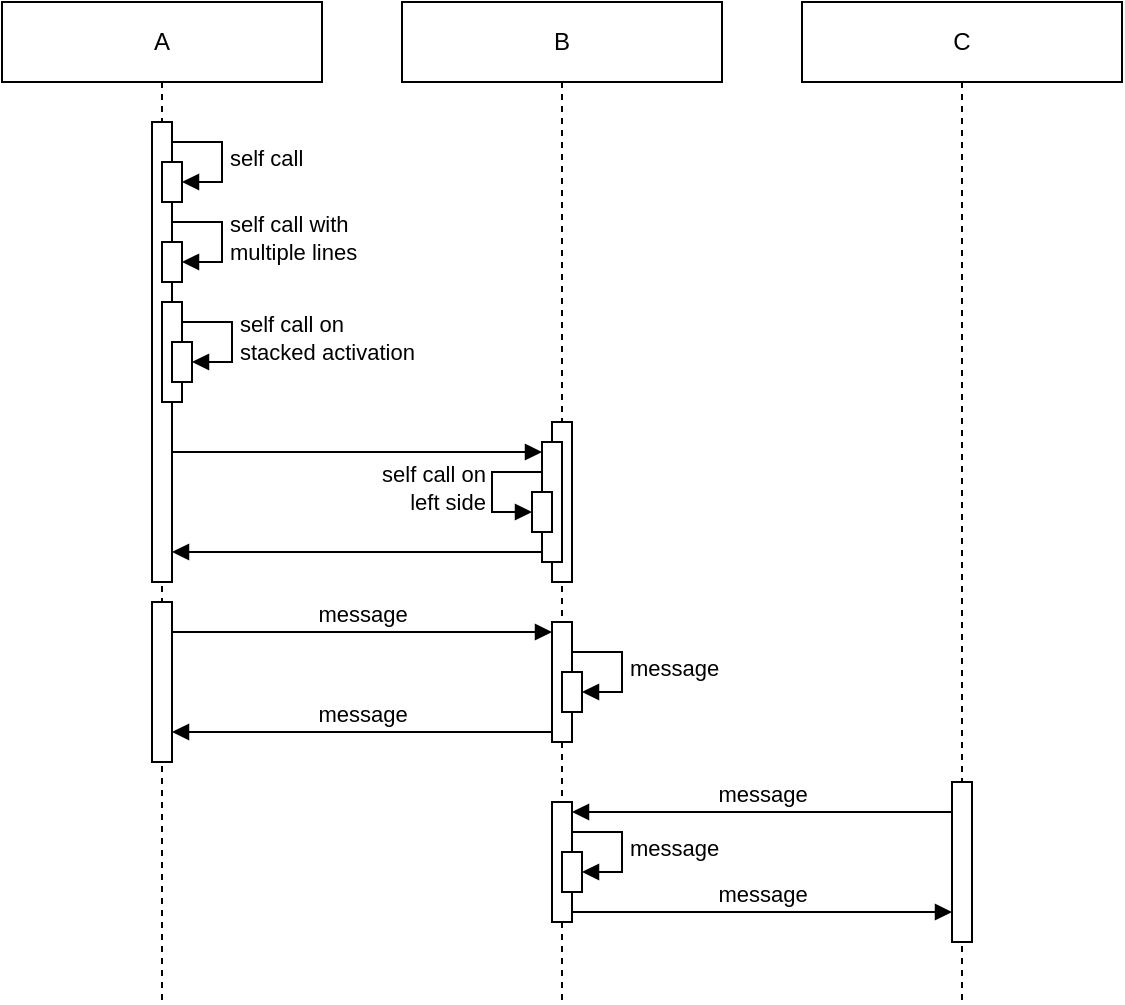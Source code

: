 <mxfile version="26.2.2">
  <diagram name="Diagram" id="test-1">
    <mxGraphModel dx="0" dy="0" grid="1" gridSize="10" guides="1" tooltips="1" connect="1" arrows="1" fold="1" page="0" pageScale="1" pageWidth="851" pageHeight="1100" background="#ffffff" math="0" shadow="0">
      <root>
        <mxCell id="0" />
        <mxCell id="1" parent="0" />
        <mxCell id="test-2" value="A" parent="1" style="shape=umlLifeline;perimeter=lifelinePerimeter;whiteSpace=wrap;html=1;container=1;dropTarget=0;collapsible=0;recursiveResize=0;outlineConnect=0;portConstraint=eastwest;newEdgeStyle={&quot;curved&quot;:0,&quot;rounded&quot;:0};size=40;" vertex="1">
          <mxGeometry x="0" y="0" width="160" height="500" as="geometry" />
        </mxCell>
        <mxCell id="test-3" value="B" parent="1" style="shape=umlLifeline;perimeter=lifelinePerimeter;whiteSpace=wrap;html=1;container=1;dropTarget=0;collapsible=0;recursiveResize=0;outlineConnect=0;portConstraint=eastwest;newEdgeStyle={&quot;curved&quot;:0,&quot;rounded&quot;:0};size=40;" vertex="1">
          <mxGeometry x="200" y="0" width="160" height="500" as="geometry" />
        </mxCell>
        <mxCell id="test-4" value="C" parent="1" style="shape=umlLifeline;perimeter=lifelinePerimeter;whiteSpace=wrap;html=1;container=1;dropTarget=0;collapsible=0;recursiveResize=0;outlineConnect=0;portConstraint=eastwest;newEdgeStyle={&quot;curved&quot;:0,&quot;rounded&quot;:0};size=40;" vertex="1">
          <mxGeometry x="400" y="0" width="160" height="500" as="geometry" />
        </mxCell>
        <mxCell id="test-5" value="" parent="test-2" style="html=1;points=[[0,0,0,0,5],[0,1,0,0,-5],[1,0,0,0,5],[1,1,0,0,-5]];perimeter=orthogonalPerimeter;outlineConnect=0;targetShapes=umlLifeline;portConstraint=eastwest;newEdgeStyle={&quot;curved&quot;:0,&quot;rounded&quot;:0};" vertex="1">
          <mxGeometry x="75.0" y="60" width="10" height="230" as="geometry" />
        </mxCell>
        <mxCell id="test-6" value="" parent="test-2" style="html=1;points=[[0,0,0,0,5],[0,1,0,0,-5],[1,0,0,0,5],[1,1,0,0,-5]];perimeter=orthogonalPerimeter;outlineConnect=0;targetShapes=umlLifeline;portConstraint=eastwest;newEdgeStyle={&quot;curved&quot;:0,&quot;rounded&quot;:0};" vertex="1">
          <mxGeometry x="80.0" y="80" width="10" height="20" as="geometry" />
        </mxCell>
        <mxCell id="test-7" value="self call" parent="1" style="html=1;curved=0;rounded=0;spacingLeft=2;align=left;verticalAlign=middle;endArrow=block;dashed=0;" edge="1" source="test-5" target="test-6">
          <mxGeometry relative="1" as="geometry">
            <mxPoint as="targetPoint" />
            <mxPoint as="sourcePoint" />
            <Array as="points">
              <mxPoint x="110.0" y="70" />
              <mxPoint x="110.0" y="90.0" />
            </Array>
          </mxGeometry>
        </mxCell>
        <mxCell id="test-8" value="" parent="test-2" style="html=1;points=[[0,0,0,0,5],[0,1,0,0,-5],[1,0,0,0,5],[1,1,0,0,-5]];perimeter=orthogonalPerimeter;outlineConnect=0;targetShapes=umlLifeline;portConstraint=eastwest;newEdgeStyle={&quot;curved&quot;:0,&quot;rounded&quot;:0};" vertex="1">
          <mxGeometry x="80.0" y="120" width="10" height="20" as="geometry" />
        </mxCell>
        <mxCell id="test-9" value="self call with&lt;br/&gt;multiple lines" parent="1" style="html=1;curved=0;rounded=0;spacingLeft=2;align=left;verticalAlign=middle;endArrow=block;dashed=0;" edge="1" source="test-5" target="test-8">
          <mxGeometry relative="1" as="geometry">
            <mxPoint as="targetPoint" />
            <mxPoint as="sourcePoint" />
            <Array as="points">
              <mxPoint x="110.0" y="110" />
              <mxPoint x="110.0" y="130.0" />
            </Array>
          </mxGeometry>
        </mxCell>
        <mxCell id="test-10" value="" parent="test-2" style="html=1;points=[[0,0,0,0,5],[0,1,0,0,-5],[1,0,0,0,5],[1,1,0,0,-5]];perimeter=orthogonalPerimeter;outlineConnect=0;targetShapes=umlLifeline;portConstraint=eastwest;newEdgeStyle={&quot;curved&quot;:0,&quot;rounded&quot;:0};" vertex="1">
          <mxGeometry x="80.0" y="150" width="10" height="50" as="geometry" />
        </mxCell>
        <mxCell id="test-11" value="" parent="test-2" style="html=1;points=[[0,0,0,0,5],[0,1,0,0,-5],[1,0,0,0,5],[1,1,0,0,-5]];perimeter=orthogonalPerimeter;outlineConnect=0;targetShapes=umlLifeline;portConstraint=eastwest;newEdgeStyle={&quot;curved&quot;:0,&quot;rounded&quot;:0};" vertex="1">
          <mxGeometry x="85.0" y="170" width="10" height="20" as="geometry" />
        </mxCell>
        <mxCell id="test-12" value="self call on&lt;br/&gt;stacked activation" parent="1" style="html=1;curved=0;rounded=0;spacingLeft=2;align=left;verticalAlign=middle;endArrow=block;dashed=0;" edge="1" source="test-10" target="test-11">
          <mxGeometry relative="1" as="geometry">
            <mxPoint as="targetPoint" />
            <mxPoint as="sourcePoint" />
            <Array as="points">
              <mxPoint x="115.0" y="160" />
              <mxPoint x="115.0" y="180.0" />
            </Array>
          </mxGeometry>
        </mxCell>
        <mxCell id="test-13" value="" parent="test-3" style="html=1;points=[[0,0,0,0,5],[0,1,0,0,-5],[1,0,0,0,5],[1,1,0,0,-5]];perimeter=orthogonalPerimeter;outlineConnect=0;targetShapes=umlLifeline;portConstraint=eastwest;newEdgeStyle={&quot;curved&quot;:0,&quot;rounded&quot;:0};" vertex="1">
          <mxGeometry x="75.0" y="210" width="10" height="80" as="geometry" />
        </mxCell>
        <mxCell id="test-14" value="" parent="test-3" style="html=1;points=[[0,0,0,0,5],[0,1,0,0,-5],[1,0,0,0,5],[1,1,0,0,-5]];perimeter=orthogonalPerimeter;outlineConnect=0;targetShapes=umlLifeline;portConstraint=eastwest;newEdgeStyle={&quot;curved&quot;:0,&quot;rounded&quot;:0};" vertex="1">
          <mxGeometry x="70.0" y="220" width="10" height="60" as="geometry" />
        </mxCell>
        <mxCell id="test-15" value="" parent="1" style="html=1;curved=0;rounded=0;align=center;verticalAlign=bottom;endArrow=block;dashed=0;entryX=0;entryY=0;entryDx=0;entryDy=5;" edge="1" source="test-5" target="test-14">
          <mxGeometry relative="1" as="geometry">
            <mxPoint as="sourcePoint" />
          </mxGeometry>
        </mxCell>
        <mxCell id="test-16" value="" parent="test-3" style="html=1;points=[[0,0,0,0,5],[0,1,0,0,-5],[1,0,0,0,5],[1,1,0,0,-5]];perimeter=orthogonalPerimeter;outlineConnect=0;targetShapes=umlLifeline;portConstraint=eastwest;newEdgeStyle={&quot;curved&quot;:0,&quot;rounded&quot;:0};" vertex="1">
          <mxGeometry x="65.0" y="245" width="10" height="20" as="geometry" />
        </mxCell>
        <mxCell id="test-17" value="self call on&lt;br/&gt;left side" parent="1" style="html=1;curved=0;rounded=0;spacingRight=2;align=right;verticalAlign=middle;endArrow=block;dashed=0;" edge="1" source="test-14" target="test-16">
          <mxGeometry relative="1" as="geometry">
            <mxPoint as="targetPoint" />
            <mxPoint as="sourcePoint" />
            <Array as="points">
              <mxPoint x="245.0" y="235" />
              <mxPoint x="245.0" y="255.0" />
            </Array>
          </mxGeometry>
        </mxCell>
        <mxCell id="test-18" value="" parent="1" style="html=1;curved=0;rounded=0;align=center;verticalAlign=bottom;endArrow=block;dashed=0;exitX=0;exitY=1;exitDx=0;exitDy=-5;" edge="1" source="test-14" target="test-5">
          <mxGeometry relative="1" as="geometry">
            <mxPoint as="targetPoint" />
          </mxGeometry>
        </mxCell>
        <mxCell id="test-19" value="" parent="test-2" style="html=1;points=[[0,0,0,0,5],[0,1,0,0,-5],[1,0,0,0,5],[1,1,0,0,-5]];perimeter=orthogonalPerimeter;outlineConnect=0;targetShapes=umlLifeline;portConstraint=eastwest;newEdgeStyle={&quot;curved&quot;:0,&quot;rounded&quot;:0};" vertex="1">
          <mxGeometry x="75.0" y="300" width="10" height="80" as="geometry" />
        </mxCell>
        <mxCell id="test-20" value="" parent="test-3" style="html=1;points=[[0,0,0,0,5],[0,1,0,0,-5],[1,0,0,0,5],[1,1,0,0,-5]];perimeter=orthogonalPerimeter;outlineConnect=0;targetShapes=umlLifeline;portConstraint=eastwest;newEdgeStyle={&quot;curved&quot;:0,&quot;rounded&quot;:0};" vertex="1">
          <mxGeometry x="75.0" y="310" width="10" height="60" as="geometry" />
        </mxCell>
        <mxCell id="test-21" value="message" parent="1" style="html=1;curved=0;rounded=0;align=center;verticalAlign=bottom;endArrow=block;dashed=0;entryX=0;entryY=0;entryDx=0;entryDy=5;" edge="1" source="test-19" target="test-20">
          <mxGeometry relative="1" as="geometry">
            <mxPoint as="sourcePoint" />
          </mxGeometry>
        </mxCell>
        <mxCell id="test-22" value="" parent="test-3" style="html=1;points=[[0,0,0,0,5],[0,1,0,0,-5],[1,0,0,0,5],[1,1,0,0,-5]];perimeter=orthogonalPerimeter;outlineConnect=0;targetShapes=umlLifeline;portConstraint=eastwest;newEdgeStyle={&quot;curved&quot;:0,&quot;rounded&quot;:0};" vertex="1">
          <mxGeometry x="80.0" y="335" width="10" height="20" as="geometry" />
        </mxCell>
        <mxCell id="test-23" value="message" parent="1" style="html=1;curved=0;rounded=0;spacingLeft=2;align=left;verticalAlign=middle;endArrow=block;dashed=0;" edge="1" source="test-20" target="test-22">
          <mxGeometry relative="1" as="geometry">
            <mxPoint as="targetPoint" />
            <mxPoint as="sourcePoint" />
            <Array as="points">
              <mxPoint x="310.0" y="325" />
              <mxPoint x="310.0" y="345.0" />
            </Array>
          </mxGeometry>
        </mxCell>
        <mxCell id="test-24" value="message" parent="1" style="html=1;curved=0;rounded=0;align=center;verticalAlign=bottom;endArrow=block;dashed=0;exitX=0;exitY=1;exitDx=0;exitDy=-5;" edge="1" source="test-20" target="test-19">
          <mxGeometry relative="1" as="geometry">
            <mxPoint as="targetPoint" />
          </mxGeometry>
        </mxCell>
        <mxCell id="test-25" value="" parent="test-4" style="html=1;points=[[0,0,0,0,5],[0,1,0,0,-5],[1,0,0,0,5],[1,1,0,0,-5]];perimeter=orthogonalPerimeter;outlineConnect=0;targetShapes=umlLifeline;portConstraint=eastwest;newEdgeStyle={&quot;curved&quot;:0,&quot;rounded&quot;:0};" vertex="1">
          <mxGeometry x="75.0" y="390" width="10" height="80" as="geometry" />
        </mxCell>
        <mxCell id="test-26" value="" parent="test-3" style="html=1;points=[[0,0,0,0,5],[0,1,0,0,-5],[1,0,0,0,5],[1,1,0,0,-5]];perimeter=orthogonalPerimeter;outlineConnect=0;targetShapes=umlLifeline;portConstraint=eastwest;newEdgeStyle={&quot;curved&quot;:0,&quot;rounded&quot;:0};" vertex="1">
          <mxGeometry x="75.0" y="400" width="10" height="60" as="geometry" />
        </mxCell>
        <mxCell id="test-27" value="message" parent="1" style="html=1;curved=0;rounded=0;align=center;verticalAlign=bottom;endArrow=block;dashed=0;entryX=1;entryY=0;entryDx=0;entryDy=5;" edge="1" source="test-25" target="test-26">
          <mxGeometry relative="1" as="geometry">
            <mxPoint as="sourcePoint" />
          </mxGeometry>
        </mxCell>
        <mxCell id="test-28" value="" parent="test-3" style="html=1;points=[[0,0,0,0,5],[0,1,0,0,-5],[1,0,0,0,5],[1,1,0,0,-5]];perimeter=orthogonalPerimeter;outlineConnect=0;targetShapes=umlLifeline;portConstraint=eastwest;newEdgeStyle={&quot;curved&quot;:0,&quot;rounded&quot;:0};" vertex="1">
          <mxGeometry x="80.0" y="425" width="10" height="20" as="geometry" />
        </mxCell>
        <mxCell id="test-29" value="message" parent="1" style="html=1;curved=0;rounded=0;spacingLeft=2;align=left;verticalAlign=middle;endArrow=block;dashed=0;" edge="1" source="test-26" target="test-28">
          <mxGeometry relative="1" as="geometry">
            <mxPoint as="targetPoint" />
            <mxPoint as="sourcePoint" />
            <Array as="points">
              <mxPoint x="310.0" y="415" />
              <mxPoint x="310.0" y="435.0" />
            </Array>
          </mxGeometry>
        </mxCell>
        <mxCell id="test-30" value="message" parent="1" style="html=1;curved=0;rounded=0;align=center;verticalAlign=bottom;endArrow=block;dashed=0;exitX=1;exitY=1;exitDx=0;exitDy=-5;" edge="1" source="test-26" target="test-25">
          <mxGeometry relative="1" as="geometry">
            <mxPoint as="targetPoint" />
          </mxGeometry>
        </mxCell>
      </root>
    </mxGraphModel>
  </diagram>
</mxfile>
